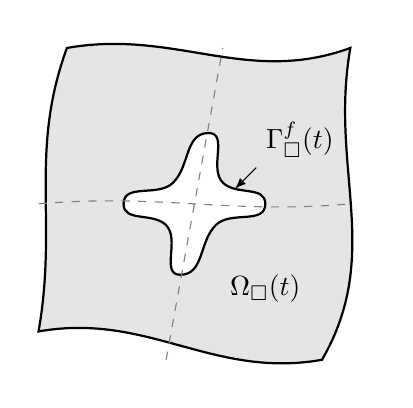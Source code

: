 \begin{tikzpicture}[>=latex,scale=1.8] % Use this to scale the image. Text is always normal-size
  \def\particleradius{1.05} % Adjust this to change the contact size.
  \draw[thick,fill=black!10,even odd rule] (0.9,-1.1) 
  	to[out=190,in=10] (-1.1,-0.9)
  	to[out=80,in=-110] (-0.9,1.1)
  	to[out=10,in=-160] (1.1,1.1)
  	to[out=-100,in=60] (0.9,-1.1) -- cycle
  	(-0.1,-0.5) to[out=180,in=-45] (-0.2,-0.15) to[out=135,in=-90]
  	(-0.5,0)    to[out=90,in=-135] (-0.15,0.15)  to[out=45,in=-180]  
  	(0.1,0.5)   to[out=0,in=135]   (0.2,0.15)   to[out=-45,in=90] coordinate[near start] (GammaF)
  	(0.5,0)     to[out=-90,in=45]  (0.15,-0.15)  to[out=-135,in=0] (-0.1,-0.5) -- cycle;
  % Markers
  \draw[dashed,gray] (-1.1,0) to[out=5,in=-175] (1.1,0) (-0.2,-1.1) -- (0.2,1.1);
  % Annotations
  \node at (0.5,-0.6) {$\Omega_\Box(t)$};
  \draw[<-] (GammaF) -- +(0.15,0.15) node[above right] {$\Gamma_\Box^f(t)$};
\end{tikzpicture}